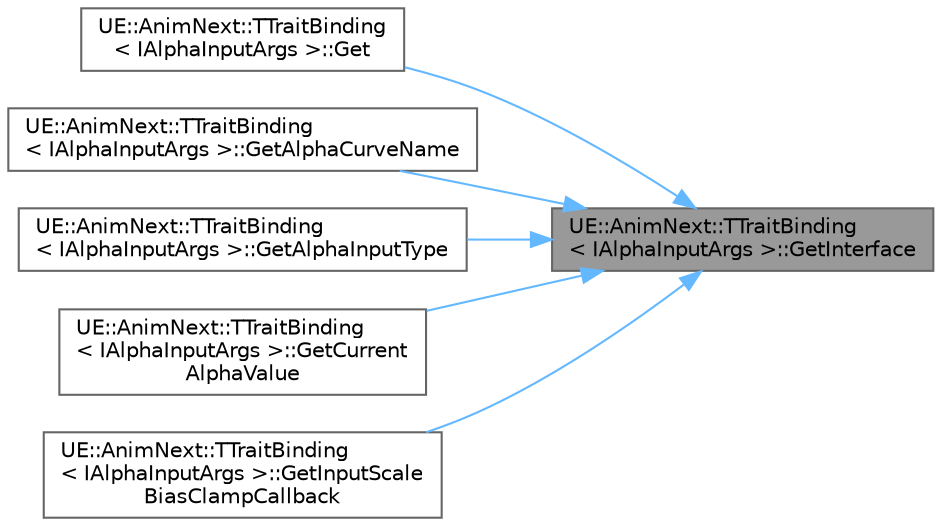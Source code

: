 digraph "UE::AnimNext::TTraitBinding&lt; IAlphaInputArgs &gt;::GetInterface"
{
 // INTERACTIVE_SVG=YES
 // LATEX_PDF_SIZE
  bgcolor="transparent";
  edge [fontname=Helvetica,fontsize=10,labelfontname=Helvetica,labelfontsize=10];
  node [fontname=Helvetica,fontsize=10,shape=box,height=0.2,width=0.4];
  rankdir="RL";
  Node1 [id="Node000001",label="UE::AnimNext::TTraitBinding\l\< IAlphaInputArgs \>::GetInterface",height=0.2,width=0.4,color="gray40", fillcolor="grey60", style="filled", fontcolor="black",tooltip=" "];
  Node1 -> Node2 [id="edge1_Node000001_Node000002",dir="back",color="steelblue1",style="solid",tooltip=" "];
  Node2 [id="Node000002",label="UE::AnimNext::TTraitBinding\l\< IAlphaInputArgs \>::Get",height=0.2,width=0.4,color="grey40", fillcolor="white", style="filled",URL="$d5/d0e/structUE_1_1AnimNext_1_1TTraitBinding_3_01IAlphaInputArgs_01_4.html#a8e63cdc514fd1a7d4cd0841df308a87c",tooltip=" "];
  Node1 -> Node3 [id="edge2_Node000001_Node000003",dir="back",color="steelblue1",style="solid",tooltip=" "];
  Node3 [id="Node000003",label="UE::AnimNext::TTraitBinding\l\< IAlphaInputArgs \>::GetAlphaCurveName",height=0.2,width=0.4,color="grey40", fillcolor="white", style="filled",URL="$d5/d0e/structUE_1_1AnimNext_1_1TTraitBinding_3_01IAlphaInputArgs_01_4.html#a42a431f2b07ba9d74ddb25a58bde5c3c",tooltip=" "];
  Node1 -> Node4 [id="edge3_Node000001_Node000004",dir="back",color="steelblue1",style="solid",tooltip=" "];
  Node4 [id="Node000004",label="UE::AnimNext::TTraitBinding\l\< IAlphaInputArgs \>::GetAlphaInputType",height=0.2,width=0.4,color="grey40", fillcolor="white", style="filled",URL="$d5/d0e/structUE_1_1AnimNext_1_1TTraitBinding_3_01IAlphaInputArgs_01_4.html#a7b050590878effc2237159ef4080fe3a",tooltip=" "];
  Node1 -> Node5 [id="edge4_Node000001_Node000005",dir="back",color="steelblue1",style="solid",tooltip=" "];
  Node5 [id="Node000005",label="UE::AnimNext::TTraitBinding\l\< IAlphaInputArgs \>::GetCurrent\lAlphaValue",height=0.2,width=0.4,color="grey40", fillcolor="white", style="filled",URL="$d5/d0e/structUE_1_1AnimNext_1_1TTraitBinding_3_01IAlphaInputArgs_01_4.html#a355aa24c3eddc383db37606385facc26",tooltip=" "];
  Node1 -> Node6 [id="edge5_Node000001_Node000006",dir="back",color="steelblue1",style="solid",tooltip=" "];
  Node6 [id="Node000006",label="UE::AnimNext::TTraitBinding\l\< IAlphaInputArgs \>::GetInputScale\lBiasClampCallback",height=0.2,width=0.4,color="grey40", fillcolor="white", style="filled",URL="$d5/d0e/structUE_1_1AnimNext_1_1TTraitBinding_3_01IAlphaInputArgs_01_4.html#af62651154c16ddf2e8744abab9bf2f88",tooltip=" "];
}
